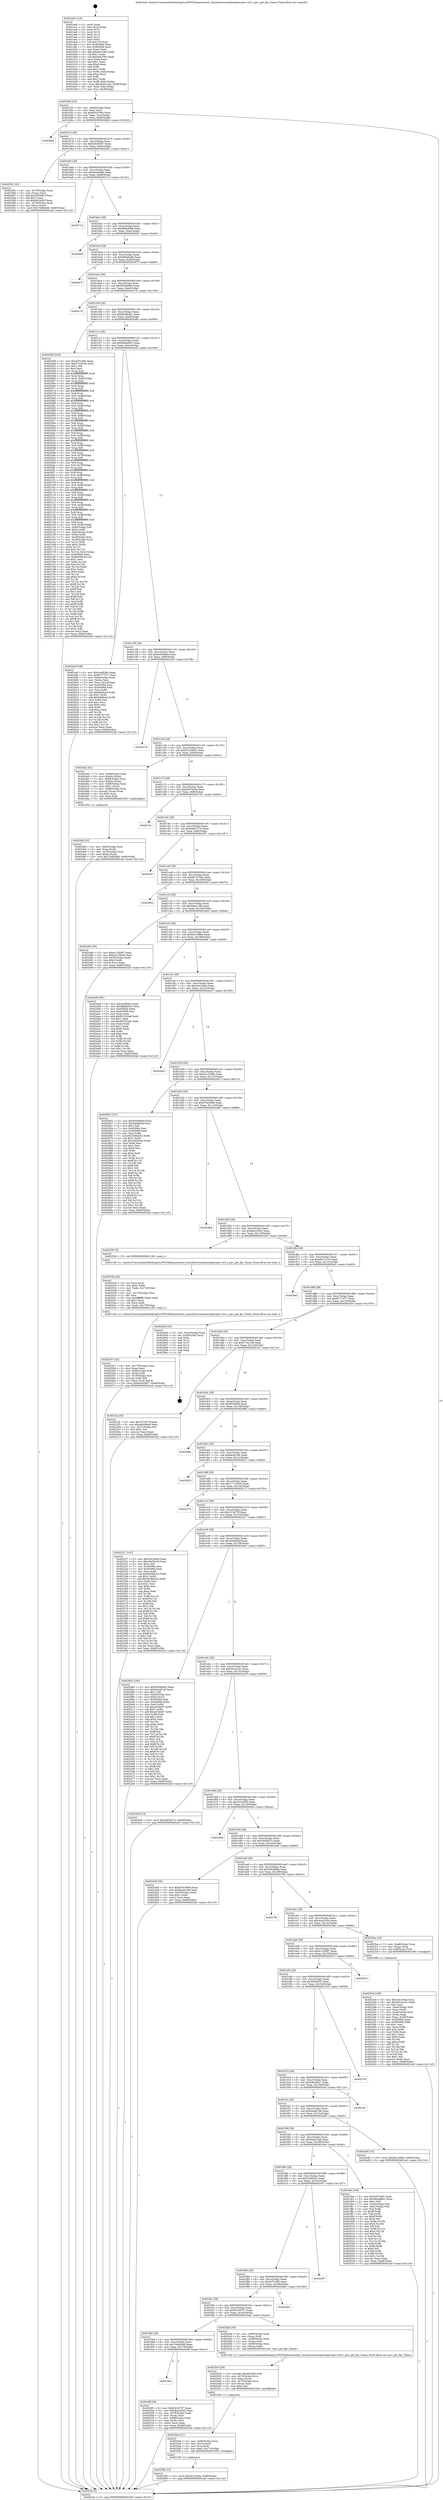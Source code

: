 digraph "0x401ae0" {
  label = "0x401ae0 (/mnt/c/Users/mathe/Desktop/tcc/POCII/binaries/extr_linuxdriversmediausbpwcpwc-ctrl.c_pwc_get_fps_Timon_Final-ollvm.out::main(0))"
  labelloc = "t"
  node[shape=record]

  Entry [label="",width=0.3,height=0.3,shape=circle,fillcolor=black,style=filled]
  "0x401b54" [label="{
     0x401b54 [32]\l
     | [instrs]\l
     &nbsp;&nbsp;0x401b54 \<+6\>: mov -0xb8(%rbp),%eax\l
     &nbsp;&nbsp;0x401b5a \<+2\>: mov %eax,%ecx\l
     &nbsp;&nbsp;0x401b5c \<+6\>: sub $0x8c92790c,%ecx\l
     &nbsp;&nbsp;0x401b62 \<+6\>: mov %eax,-0xcc(%rbp)\l
     &nbsp;&nbsp;0x401b68 \<+6\>: mov %ecx,-0xd0(%rbp)\l
     &nbsp;&nbsp;0x401b6e \<+6\>: je 0000000000402bb2 \<main+0x10d2\>\l
  }"]
  "0x402bb2" [label="{
     0x402bb2\l
  }", style=dashed]
  "0x401b74" [label="{
     0x401b74 [28]\l
     | [instrs]\l
     &nbsp;&nbsp;0x401b74 \<+5\>: jmp 0000000000401b79 \<main+0x99\>\l
     &nbsp;&nbsp;0x401b79 \<+6\>: mov -0xcc(%rbp),%eax\l
     &nbsp;&nbsp;0x401b7f \<+5\>: sub $0x8cb45b07,%eax\l
     &nbsp;&nbsp;0x401b84 \<+6\>: mov %eax,-0xd4(%rbp)\l
     &nbsp;&nbsp;0x401b8a \<+6\>: je 0000000000402581 \<main+0xaa1\>\l
  }"]
  Exit [label="",width=0.3,height=0.3,shape=circle,fillcolor=black,style=filled,peripheries=2]
  "0x402581" [label="{
     0x402581 [42]\l
     | [instrs]\l
     &nbsp;&nbsp;0x402581 \<+4\>: mov -0x78(%rbp),%rax\l
     &nbsp;&nbsp;0x402585 \<+2\>: mov (%rax),%ecx\l
     &nbsp;&nbsp;0x402587 \<+6\>: add $0x481bf01f,%ecx\l
     &nbsp;&nbsp;0x40258d \<+3\>: add $0x1,%ecx\l
     &nbsp;&nbsp;0x402590 \<+6\>: sub $0x481bf01f,%ecx\l
     &nbsp;&nbsp;0x402596 \<+4\>: mov -0x78(%rbp),%rax\l
     &nbsp;&nbsp;0x40259a \<+2\>: mov %ecx,(%rax)\l
     &nbsp;&nbsp;0x40259c \<+10\>: movl $0x70d8cbd8,-0xb8(%rbp)\l
     &nbsp;&nbsp;0x4025a6 \<+5\>: jmp 0000000000402caf \<main+0x11cf\>\l
  }"]
  "0x401b90" [label="{
     0x401b90 [28]\l
     | [instrs]\l
     &nbsp;&nbsp;0x401b90 \<+5\>: jmp 0000000000401b95 \<main+0xb5\>\l
     &nbsp;&nbsp;0x401b95 \<+6\>: mov -0xcc(%rbp),%eax\l
     &nbsp;&nbsp;0x401b9b \<+5\>: sub $0x8eebebdd,%eax\l
     &nbsp;&nbsp;0x401ba0 \<+6\>: mov %eax,-0xd8(%rbp)\l
     &nbsp;&nbsp;0x401ba6 \<+6\>: je 0000000000402712 \<main+0xc32\>\l
  }"]
  "0x4025fb" [label="{
     0x4025fb [15]\l
     | [instrs]\l
     &nbsp;&nbsp;0x4025fb \<+10\>: movl $0xc612346a,-0xb8(%rbp)\l
     &nbsp;&nbsp;0x402605 \<+5\>: jmp 0000000000402caf \<main+0x11cf\>\l
  }"]
  "0x402712" [label="{
     0x402712\l
  }", style=dashed]
  "0x401bac" [label="{
     0x401bac [28]\l
     | [instrs]\l
     &nbsp;&nbsp;0x401bac \<+5\>: jmp 0000000000401bb1 \<main+0xd1\>\l
     &nbsp;&nbsp;0x401bb1 \<+6\>: mov -0xcc(%rbp),%eax\l
     &nbsp;&nbsp;0x401bb7 \<+5\>: sub $0x8fbb498d,%eax\l
     &nbsp;&nbsp;0x401bbc \<+6\>: mov %eax,-0xdc(%rbp)\l
     &nbsp;&nbsp;0x401bc2 \<+6\>: je 0000000000402943 \<main+0xe63\>\l
  }"]
  "0x4025e6" [label="{
     0x4025e6 [21]\l
     | [instrs]\l
     &nbsp;&nbsp;0x4025e6 \<+4\>: mov -0x80(%rbp),%rcx\l
     &nbsp;&nbsp;0x4025ea \<+3\>: mov (%rcx),%rcx\l
     &nbsp;&nbsp;0x4025ed \<+3\>: mov %rcx,%rdi\l
     &nbsp;&nbsp;0x4025f0 \<+6\>: mov %eax,-0x17c(%rbp)\l
     &nbsp;&nbsp;0x4025f6 \<+5\>: call 0000000000401030 \<free@plt\>\l
     | [calls]\l
     &nbsp;&nbsp;0x401030 \{1\} (unknown)\l
  }"]
  "0x402943" [label="{
     0x402943\l
  }", style=dashed]
  "0x401bc8" [label="{
     0x401bc8 [28]\l
     | [instrs]\l
     &nbsp;&nbsp;0x401bc8 \<+5\>: jmp 0000000000401bcd \<main+0xed\>\l
     &nbsp;&nbsp;0x401bcd \<+6\>: mov -0xcc(%rbp),%eax\l
     &nbsp;&nbsp;0x401bd3 \<+5\>: sub $0x90beba66,%eax\l
     &nbsp;&nbsp;0x401bd8 \<+6\>: mov %eax,-0xe0(%rbp)\l
     &nbsp;&nbsp;0x401bde \<+6\>: je 000000000040267f \<main+0xb9f\>\l
  }"]
  "0x4025c9" [label="{
     0x4025c9 [29]\l
     | [instrs]\l
     &nbsp;&nbsp;0x4025c9 \<+10\>: movabs $0x4030d6,%rdi\l
     &nbsp;&nbsp;0x4025d3 \<+4\>: mov -0x70(%rbp),%rcx\l
     &nbsp;&nbsp;0x4025d7 \<+2\>: mov %eax,(%rcx)\l
     &nbsp;&nbsp;0x4025d9 \<+4\>: mov -0x70(%rbp),%rcx\l
     &nbsp;&nbsp;0x4025dd \<+2\>: mov (%rcx),%esi\l
     &nbsp;&nbsp;0x4025df \<+2\>: mov $0x0,%al\l
     &nbsp;&nbsp;0x4025e1 \<+5\>: call 0000000000401040 \<printf@plt\>\l
     | [calls]\l
     &nbsp;&nbsp;0x401040 \{1\} (unknown)\l
  }"]
  "0x40267f" [label="{
     0x40267f\l
  }", style=dashed]
  "0x401be4" [label="{
     0x401be4 [28]\l
     | [instrs]\l
     &nbsp;&nbsp;0x401be4 \<+5\>: jmp 0000000000401be9 \<main+0x109\>\l
     &nbsp;&nbsp;0x401be9 \<+6\>: mov -0xcc(%rbp),%eax\l
     &nbsp;&nbsp;0x401bef \<+5\>: sub $0x9559d694,%eax\l
     &nbsp;&nbsp;0x401bf4 \<+6\>: mov %eax,-0xe4(%rbp)\l
     &nbsp;&nbsp;0x401bfa \<+6\>: je 0000000000402c7b \<main+0x119b\>\l
  }"]
  "0x402557" [label="{
     0x402557 [42]\l
     | [instrs]\l
     &nbsp;&nbsp;0x402557 \<+6\>: mov -0x178(%rbp),%ecx\l
     &nbsp;&nbsp;0x40255d \<+3\>: imul %eax,%ecx\l
     &nbsp;&nbsp;0x402560 \<+4\>: mov -0x80(%rbp),%rdi\l
     &nbsp;&nbsp;0x402564 \<+3\>: mov (%rdi),%rdi\l
     &nbsp;&nbsp;0x402567 \<+4\>: mov -0x78(%rbp),%r8\l
     &nbsp;&nbsp;0x40256b \<+3\>: movslq (%r8),%r8\l
     &nbsp;&nbsp;0x40256e \<+4\>: mov %ecx,(%rdi,%r8,4)\l
     &nbsp;&nbsp;0x402572 \<+10\>: movl $0x8cb45b07,-0xb8(%rbp)\l
     &nbsp;&nbsp;0x40257c \<+5\>: jmp 0000000000402caf \<main+0x11cf\>\l
  }"]
  "0x402c7b" [label="{
     0x402c7b\l
  }", style=dashed]
  "0x401c00" [label="{
     0x401c00 [28]\l
     | [instrs]\l
     &nbsp;&nbsp;0x401c00 \<+5\>: jmp 0000000000401c05 \<main+0x125\>\l
     &nbsp;&nbsp;0x401c05 \<+6\>: mov -0xcc(%rbp),%eax\l
     &nbsp;&nbsp;0x401c0b \<+5\>: sub $0x96c68db1,%eax\l
     &nbsp;&nbsp;0x401c10 \<+6\>: mov %eax,-0xe8(%rbp)\l
     &nbsp;&nbsp;0x401c16 \<+6\>: je 0000000000402048 \<main+0x568\>\l
  }"]
  "0x40252b" [label="{
     0x40252b [44]\l
     | [instrs]\l
     &nbsp;&nbsp;0x40252b \<+2\>: xor %ecx,%ecx\l
     &nbsp;&nbsp;0x40252d \<+5\>: mov $0x2,%edx\l
     &nbsp;&nbsp;0x402532 \<+6\>: mov %edx,-0x174(%rbp)\l
     &nbsp;&nbsp;0x402538 \<+1\>: cltd\l
     &nbsp;&nbsp;0x402539 \<+6\>: mov -0x174(%rbp),%esi\l
     &nbsp;&nbsp;0x40253f \<+2\>: idiv %esi\l
     &nbsp;&nbsp;0x402541 \<+6\>: imul $0xfffffffe,%edx,%edx\l
     &nbsp;&nbsp;0x402547 \<+3\>: sub $0x1,%ecx\l
     &nbsp;&nbsp;0x40254a \<+2\>: sub %ecx,%edx\l
     &nbsp;&nbsp;0x40254c \<+6\>: mov %edx,-0x178(%rbp)\l
     &nbsp;&nbsp;0x402552 \<+5\>: call 0000000000401160 \<next_i\>\l
     | [calls]\l
     &nbsp;&nbsp;0x401160 \{1\} (/mnt/c/Users/mathe/Desktop/tcc/POCII/binaries/extr_linuxdriversmediausbpwcpwc-ctrl.c_pwc_get_fps_Timon_Final-ollvm.out::next_i)\l
  }"]
  "0x402048" [label="{
     0x402048 [434]\l
     | [instrs]\l
     &nbsp;&nbsp;0x402048 \<+5\>: mov $0x5cf7cd92,%eax\l
     &nbsp;&nbsp;0x40204d \<+5\>: mov $0xf716216a,%ecx\l
     &nbsp;&nbsp;0x402052 \<+2\>: mov $0x1,%dl\l
     &nbsp;&nbsp;0x402054 \<+2\>: xor %esi,%esi\l
     &nbsp;&nbsp;0x402056 \<+3\>: mov %rsp,%rdi\l
     &nbsp;&nbsp;0x402059 \<+4\>: add $0xfffffffffffffff0,%rdi\l
     &nbsp;&nbsp;0x40205d \<+3\>: mov %rdi,%rsp\l
     &nbsp;&nbsp;0x402060 \<+7\>: mov %rdi,-0xb0(%rbp)\l
     &nbsp;&nbsp;0x402067 \<+3\>: mov %rsp,%rdi\l
     &nbsp;&nbsp;0x40206a \<+4\>: add $0xfffffffffffffff0,%rdi\l
     &nbsp;&nbsp;0x40206e \<+3\>: mov %rdi,%rsp\l
     &nbsp;&nbsp;0x402071 \<+3\>: mov %rsp,%r8\l
     &nbsp;&nbsp;0x402074 \<+4\>: add $0xfffffffffffffff0,%r8\l
     &nbsp;&nbsp;0x402078 \<+3\>: mov %r8,%rsp\l
     &nbsp;&nbsp;0x40207b \<+7\>: mov %r8,-0xa8(%rbp)\l
     &nbsp;&nbsp;0x402082 \<+3\>: mov %rsp,%r8\l
     &nbsp;&nbsp;0x402085 \<+4\>: add $0xfffffffffffffff0,%r8\l
     &nbsp;&nbsp;0x402089 \<+3\>: mov %r8,%rsp\l
     &nbsp;&nbsp;0x40208c \<+7\>: mov %r8,-0xa0(%rbp)\l
     &nbsp;&nbsp;0x402093 \<+3\>: mov %rsp,%r8\l
     &nbsp;&nbsp;0x402096 \<+4\>: add $0xfffffffffffffff0,%r8\l
     &nbsp;&nbsp;0x40209a \<+3\>: mov %r8,%rsp\l
     &nbsp;&nbsp;0x40209d \<+7\>: mov %r8,-0x98(%rbp)\l
     &nbsp;&nbsp;0x4020a4 \<+3\>: mov %rsp,%r8\l
     &nbsp;&nbsp;0x4020a7 \<+4\>: add $0xfffffffffffffff0,%r8\l
     &nbsp;&nbsp;0x4020ab \<+3\>: mov %r8,%rsp\l
     &nbsp;&nbsp;0x4020ae \<+7\>: mov %r8,-0x90(%rbp)\l
     &nbsp;&nbsp;0x4020b5 \<+3\>: mov %rsp,%r8\l
     &nbsp;&nbsp;0x4020b8 \<+4\>: add $0xfffffffffffffff0,%r8\l
     &nbsp;&nbsp;0x4020bc \<+3\>: mov %r8,%rsp\l
     &nbsp;&nbsp;0x4020bf \<+7\>: mov %r8,-0x88(%rbp)\l
     &nbsp;&nbsp;0x4020c6 \<+3\>: mov %rsp,%r8\l
     &nbsp;&nbsp;0x4020c9 \<+4\>: add $0xfffffffffffffff0,%r8\l
     &nbsp;&nbsp;0x4020cd \<+3\>: mov %r8,%rsp\l
     &nbsp;&nbsp;0x4020d0 \<+4\>: mov %r8,-0x80(%rbp)\l
     &nbsp;&nbsp;0x4020d4 \<+3\>: mov %rsp,%r8\l
     &nbsp;&nbsp;0x4020d7 \<+4\>: add $0xfffffffffffffff0,%r8\l
     &nbsp;&nbsp;0x4020db \<+3\>: mov %r8,%rsp\l
     &nbsp;&nbsp;0x4020de \<+4\>: mov %r8,-0x78(%rbp)\l
     &nbsp;&nbsp;0x4020e2 \<+3\>: mov %rsp,%r8\l
     &nbsp;&nbsp;0x4020e5 \<+4\>: add $0xfffffffffffffff0,%r8\l
     &nbsp;&nbsp;0x4020e9 \<+3\>: mov %r8,%rsp\l
     &nbsp;&nbsp;0x4020ec \<+4\>: mov %r8,-0x70(%rbp)\l
     &nbsp;&nbsp;0x4020f0 \<+3\>: mov %rsp,%r8\l
     &nbsp;&nbsp;0x4020f3 \<+4\>: add $0xfffffffffffffff0,%r8\l
     &nbsp;&nbsp;0x4020f7 \<+3\>: mov %r8,%rsp\l
     &nbsp;&nbsp;0x4020fa \<+4\>: mov %r8,-0x68(%rbp)\l
     &nbsp;&nbsp;0x4020fe \<+3\>: mov %rsp,%r8\l
     &nbsp;&nbsp;0x402101 \<+4\>: add $0xfffffffffffffff0,%r8\l
     &nbsp;&nbsp;0x402105 \<+3\>: mov %r8,%rsp\l
     &nbsp;&nbsp;0x402108 \<+4\>: mov %r8,-0x60(%rbp)\l
     &nbsp;&nbsp;0x40210c \<+3\>: mov %rsp,%r8\l
     &nbsp;&nbsp;0x40210f \<+4\>: add $0xfffffffffffffff0,%r8\l
     &nbsp;&nbsp;0x402113 \<+3\>: mov %r8,%rsp\l
     &nbsp;&nbsp;0x402116 \<+4\>: mov %r8,-0x58(%rbp)\l
     &nbsp;&nbsp;0x40211a \<+3\>: mov %rsp,%r8\l
     &nbsp;&nbsp;0x40211d \<+4\>: add $0xfffffffffffffff0,%r8\l
     &nbsp;&nbsp;0x402121 \<+3\>: mov %r8,%rsp\l
     &nbsp;&nbsp;0x402124 \<+4\>: mov %r8,-0x50(%rbp)\l
     &nbsp;&nbsp;0x402128 \<+3\>: mov %rsp,%r8\l
     &nbsp;&nbsp;0x40212b \<+4\>: add $0xfffffffffffffff0,%r8\l
     &nbsp;&nbsp;0x40212f \<+3\>: mov %r8,%rsp\l
     &nbsp;&nbsp;0x402132 \<+4\>: mov %r8,-0x48(%rbp)\l
     &nbsp;&nbsp;0x402136 \<+3\>: mov %rsp,%r8\l
     &nbsp;&nbsp;0x402139 \<+4\>: add $0xfffffffffffffff0,%r8\l
     &nbsp;&nbsp;0x40213d \<+3\>: mov %r8,%rsp\l
     &nbsp;&nbsp;0x402140 \<+4\>: mov %r8,-0x40(%rbp)\l
     &nbsp;&nbsp;0x402144 \<+7\>: mov -0xb0(%rbp),%r8\l
     &nbsp;&nbsp;0x40214b \<+7\>: movl $0x0,(%r8)\l
     &nbsp;&nbsp;0x402152 \<+7\>: mov -0xbc(%rbp),%r9d\l
     &nbsp;&nbsp;0x402159 \<+3\>: mov %r9d,(%rdi)\l
     &nbsp;&nbsp;0x40215c \<+7\>: mov -0xa8(%rbp),%r8\l
     &nbsp;&nbsp;0x402163 \<+7\>: mov -0xc8(%rbp),%r10\l
     &nbsp;&nbsp;0x40216a \<+3\>: mov %r10,(%r8)\l
     &nbsp;&nbsp;0x40216d \<+3\>: cmpl $0x2,(%rdi)\l
     &nbsp;&nbsp;0x402170 \<+4\>: setne %r11b\l
     &nbsp;&nbsp;0x402174 \<+4\>: and $0x1,%r11b\l
     &nbsp;&nbsp;0x402178 \<+4\>: mov %r11b,-0x31(%rbp)\l
     &nbsp;&nbsp;0x40217c \<+7\>: mov 0x405064,%ebx\l
     &nbsp;&nbsp;0x402183 \<+8\>: mov 0x405068,%r14d\l
     &nbsp;&nbsp;0x40218b \<+3\>: sub $0x1,%esi\l
     &nbsp;&nbsp;0x40218e \<+3\>: mov %ebx,%r15d\l
     &nbsp;&nbsp;0x402191 \<+3\>: add %esi,%r15d\l
     &nbsp;&nbsp;0x402194 \<+4\>: imul %r15d,%ebx\l
     &nbsp;&nbsp;0x402198 \<+3\>: and $0x1,%ebx\l
     &nbsp;&nbsp;0x40219b \<+3\>: cmp $0x0,%ebx\l
     &nbsp;&nbsp;0x40219e \<+4\>: sete %r11b\l
     &nbsp;&nbsp;0x4021a2 \<+4\>: cmp $0xa,%r14d\l
     &nbsp;&nbsp;0x4021a6 \<+4\>: setl %r12b\l
     &nbsp;&nbsp;0x4021aa \<+3\>: mov %r11b,%r13b\l
     &nbsp;&nbsp;0x4021ad \<+4\>: xor $0xff,%r13b\l
     &nbsp;&nbsp;0x4021b1 \<+3\>: mov %r12b,%sil\l
     &nbsp;&nbsp;0x4021b4 \<+4\>: xor $0xff,%sil\l
     &nbsp;&nbsp;0x4021b8 \<+3\>: xor $0x1,%dl\l
     &nbsp;&nbsp;0x4021bb \<+3\>: mov %r13b,%dil\l
     &nbsp;&nbsp;0x4021be \<+4\>: and $0xff,%dil\l
     &nbsp;&nbsp;0x4021c2 \<+3\>: and %dl,%r11b\l
     &nbsp;&nbsp;0x4021c5 \<+3\>: mov %sil,%r8b\l
     &nbsp;&nbsp;0x4021c8 \<+4\>: and $0xff,%r8b\l
     &nbsp;&nbsp;0x4021cc \<+3\>: and %dl,%r12b\l
     &nbsp;&nbsp;0x4021cf \<+3\>: or %r11b,%dil\l
     &nbsp;&nbsp;0x4021d2 \<+3\>: or %r12b,%r8b\l
     &nbsp;&nbsp;0x4021d5 \<+3\>: xor %r8b,%dil\l
     &nbsp;&nbsp;0x4021d8 \<+3\>: or %sil,%r13b\l
     &nbsp;&nbsp;0x4021db \<+4\>: xor $0xff,%r13b\l
     &nbsp;&nbsp;0x4021df \<+3\>: or $0x1,%dl\l
     &nbsp;&nbsp;0x4021e2 \<+3\>: and %dl,%r13b\l
     &nbsp;&nbsp;0x4021e5 \<+3\>: or %r13b,%dil\l
     &nbsp;&nbsp;0x4021e8 \<+4\>: test $0x1,%dil\l
     &nbsp;&nbsp;0x4021ec \<+3\>: cmovne %ecx,%eax\l
     &nbsp;&nbsp;0x4021ef \<+6\>: mov %eax,-0xb8(%rbp)\l
     &nbsp;&nbsp;0x4021f5 \<+5\>: jmp 0000000000402caf \<main+0x11cf\>\l
  }"]
  "0x401c1c" [label="{
     0x401c1c [28]\l
     | [instrs]\l
     &nbsp;&nbsp;0x401c1c \<+5\>: jmp 0000000000401c21 \<main+0x141\>\l
     &nbsp;&nbsp;0x401c21 \<+6\>: mov -0xcc(%rbp),%eax\l
     &nbsp;&nbsp;0x401c27 \<+5\>: sub $0x9bbbd0c5,%eax\l
     &nbsp;&nbsp;0x401c2c \<+6\>: mov %eax,-0xec(%rbp)\l
     &nbsp;&nbsp;0x401c32 \<+6\>: je 0000000000402aef \<main+0x100f\>\l
  }"]
  "0x401fd4" [label="{
     0x401fd4\l
  }", style=dashed]
  "0x402aef" [label="{
     0x402aef [108]\l
     | [instrs]\l
     &nbsp;&nbsp;0x402aef \<+5\>: mov $0x5cef92bc,%eax\l
     &nbsp;&nbsp;0x402af4 \<+5\>: mov $0xf0777477,%ecx\l
     &nbsp;&nbsp;0x402af9 \<+7\>: mov -0xb0(%rbp),%rdx\l
     &nbsp;&nbsp;0x402b00 \<+2\>: mov (%rdx),%esi\l
     &nbsp;&nbsp;0x402b02 \<+3\>: mov %esi,-0x2c(%rbp)\l
     &nbsp;&nbsp;0x402b05 \<+7\>: mov 0x405064,%esi\l
     &nbsp;&nbsp;0x402b0c \<+7\>: mov 0x405068,%edi\l
     &nbsp;&nbsp;0x402b13 \<+3\>: mov %esi,%r8d\l
     &nbsp;&nbsp;0x402b16 \<+7\>: sub $0xb846ca3,%r8d\l
     &nbsp;&nbsp;0x402b1d \<+4\>: sub $0x1,%r8d\l
     &nbsp;&nbsp;0x402b21 \<+7\>: add $0xb846ca3,%r8d\l
     &nbsp;&nbsp;0x402b28 \<+4\>: imul %r8d,%esi\l
     &nbsp;&nbsp;0x402b2c \<+3\>: and $0x1,%esi\l
     &nbsp;&nbsp;0x402b2f \<+3\>: cmp $0x0,%esi\l
     &nbsp;&nbsp;0x402b32 \<+4\>: sete %r9b\l
     &nbsp;&nbsp;0x402b36 \<+3\>: cmp $0xa,%edi\l
     &nbsp;&nbsp;0x402b39 \<+4\>: setl %r10b\l
     &nbsp;&nbsp;0x402b3d \<+3\>: mov %r9b,%r11b\l
     &nbsp;&nbsp;0x402b40 \<+3\>: and %r10b,%r11b\l
     &nbsp;&nbsp;0x402b43 \<+3\>: xor %r10b,%r9b\l
     &nbsp;&nbsp;0x402b46 \<+3\>: or %r9b,%r11b\l
     &nbsp;&nbsp;0x402b49 \<+4\>: test $0x1,%r11b\l
     &nbsp;&nbsp;0x402b4d \<+3\>: cmovne %ecx,%eax\l
     &nbsp;&nbsp;0x402b50 \<+6\>: mov %eax,-0xb8(%rbp)\l
     &nbsp;&nbsp;0x402b56 \<+5\>: jmp 0000000000402caf \<main+0x11cf\>\l
  }"]
  "0x401c38" [label="{
     0x401c38 [28]\l
     | [instrs]\l
     &nbsp;&nbsp;0x401c38 \<+5\>: jmp 0000000000401c3d \<main+0x15d\>\l
     &nbsp;&nbsp;0x401c3d \<+6\>: mov -0xcc(%rbp),%eax\l
     &nbsp;&nbsp;0x401c43 \<+5\>: sub $0xae93a6ed,%eax\l
     &nbsp;&nbsp;0x401c48 \<+6\>: mov %eax,-0xf0(%rbp)\l
     &nbsp;&nbsp;0x401c4e \<+6\>: je 0000000000402218 \<main+0x738\>\l
  }"]
  "0x4024ff" [label="{
     0x4024ff [39]\l
     | [instrs]\l
     &nbsp;&nbsp;0x4024ff \<+5\>: mov $0x63c58707,%eax\l
     &nbsp;&nbsp;0x402504 \<+5\>: mov $0xdba1d3d2,%ecx\l
     &nbsp;&nbsp;0x402509 \<+4\>: mov -0x78(%rbp),%rdx\l
     &nbsp;&nbsp;0x40250d \<+2\>: mov (%rdx),%esi\l
     &nbsp;&nbsp;0x40250f \<+7\>: mov -0x88(%rbp),%rdx\l
     &nbsp;&nbsp;0x402516 \<+2\>: cmp (%rdx),%esi\l
     &nbsp;&nbsp;0x402518 \<+3\>: cmovl %ecx,%eax\l
     &nbsp;&nbsp;0x40251b \<+6\>: mov %eax,-0xb8(%rbp)\l
     &nbsp;&nbsp;0x402521 \<+5\>: jmp 0000000000402caf \<main+0x11cf\>\l
  }"]
  "0x402218" [label="{
     0x402218\l
  }", style=dashed]
  "0x401c54" [label="{
     0x401c54 [28]\l
     | [instrs]\l
     &nbsp;&nbsp;0x401c54 \<+5\>: jmp 0000000000401c59 \<main+0x179\>\l
     &nbsp;&nbsp;0x401c59 \<+6\>: mov -0xcc(%rbp),%eax\l
     &nbsp;&nbsp;0x401c5f \<+5\>: sub $0xb3120b05,%eax\l
     &nbsp;&nbsp;0x401c64 \<+6\>: mov %eax,-0xf4(%rbp)\l
     &nbsp;&nbsp;0x401c6a \<+6\>: je 00000000004024a2 \<main+0x9c2\>\l
  }"]
  "0x401fb8" [label="{
     0x401fb8 [28]\l
     | [instrs]\l
     &nbsp;&nbsp;0x401fb8 \<+5\>: jmp 0000000000401fbd \<main+0x4dd\>\l
     &nbsp;&nbsp;0x401fbd \<+6\>: mov -0xcc(%rbp),%eax\l
     &nbsp;&nbsp;0x401fc3 \<+5\>: sub $0x70d8cbd8,%eax\l
     &nbsp;&nbsp;0x401fc8 \<+6\>: mov %eax,-0x170(%rbp)\l
     &nbsp;&nbsp;0x401fce \<+6\>: je 00000000004024ff \<main+0xa1f\>\l
  }"]
  "0x4024a2" [label="{
     0x4024a2 [61]\l
     | [instrs]\l
     &nbsp;&nbsp;0x4024a2 \<+7\>: mov -0x98(%rbp),%rax\l
     &nbsp;&nbsp;0x4024a9 \<+6\>: movl $0x64,(%rax)\l
     &nbsp;&nbsp;0x4024af \<+7\>: mov -0x90(%rbp),%rax\l
     &nbsp;&nbsp;0x4024b6 \<+6\>: movl $0x64,(%rax)\l
     &nbsp;&nbsp;0x4024bc \<+7\>: mov -0x88(%rbp),%rax\l
     &nbsp;&nbsp;0x4024c3 \<+6\>: movl $0x1,(%rax)\l
     &nbsp;&nbsp;0x4024c9 \<+7\>: mov -0x88(%rbp),%rax\l
     &nbsp;&nbsp;0x4024d0 \<+3\>: movslq (%rax),%rax\l
     &nbsp;&nbsp;0x4024d3 \<+4\>: shl $0x2,%rax\l
     &nbsp;&nbsp;0x4024d7 \<+3\>: mov %rax,%rdi\l
     &nbsp;&nbsp;0x4024da \<+5\>: call 0000000000401050 \<malloc@plt\>\l
     | [calls]\l
     &nbsp;&nbsp;0x401050 \{1\} (unknown)\l
  }"]
  "0x401c70" [label="{
     0x401c70 [28]\l
     | [instrs]\l
     &nbsp;&nbsp;0x401c70 \<+5\>: jmp 0000000000401c75 \<main+0x195\>\l
     &nbsp;&nbsp;0x401c75 \<+6\>: mov -0xcc(%rbp),%eax\l
     &nbsp;&nbsp;0x401c7b \<+5\>: sub $0xb387ee3a,%eax\l
     &nbsp;&nbsp;0x401c80 \<+6\>: mov %eax,-0xf8(%rbp)\l
     &nbsp;&nbsp;0x401c86 \<+6\>: je 00000000004027ec \<main+0xd0c\>\l
  }"]
  "0x4025ab" [label="{
     0x4025ab [30]\l
     | [instrs]\l
     &nbsp;&nbsp;0x4025ab \<+4\>: mov -0x80(%rbp),%rax\l
     &nbsp;&nbsp;0x4025af \<+3\>: mov (%rax),%rdi\l
     &nbsp;&nbsp;0x4025b2 \<+7\>: mov -0x98(%rbp),%rax\l
     &nbsp;&nbsp;0x4025b9 \<+2\>: mov (%rax),%esi\l
     &nbsp;&nbsp;0x4025bb \<+7\>: mov -0x90(%rbp),%rax\l
     &nbsp;&nbsp;0x4025c2 \<+2\>: mov (%rax),%edx\l
     &nbsp;&nbsp;0x4025c4 \<+5\>: call 0000000000401240 \<pwc_get_fps_Timon\>\l
     | [calls]\l
     &nbsp;&nbsp;0x401240 \{1\} (/mnt/c/Users/mathe/Desktop/tcc/POCII/binaries/extr_linuxdriversmediausbpwcpwc-ctrl.c_pwc_get_fps_Timon_Final-ollvm.out::pwc_get_fps_Timon)\l
  }"]
  "0x4027ec" [label="{
     0x4027ec\l
  }", style=dashed]
  "0x401c8c" [label="{
     0x401c8c [28]\l
     | [instrs]\l
     &nbsp;&nbsp;0x401c8c \<+5\>: jmp 0000000000401c91 \<main+0x1b1\>\l
     &nbsp;&nbsp;0x401c91 \<+6\>: mov -0xcc(%rbp),%eax\l
     &nbsp;&nbsp;0x401c97 \<+5\>: sub $0xbaba727d,%eax\l
     &nbsp;&nbsp;0x401c9c \<+6\>: mov %eax,-0xfc(%rbp)\l
     &nbsp;&nbsp;0x401ca2 \<+6\>: je 0000000000402c67 \<main+0x1187\>\l
  }"]
  "0x401f9c" [label="{
     0x401f9c [28]\l
     | [instrs]\l
     &nbsp;&nbsp;0x401f9c \<+5\>: jmp 0000000000401fa1 \<main+0x4c1\>\l
     &nbsp;&nbsp;0x401fa1 \<+6\>: mov -0xcc(%rbp),%eax\l
     &nbsp;&nbsp;0x401fa7 \<+5\>: sub $0x63c58707,%eax\l
     &nbsp;&nbsp;0x401fac \<+6\>: mov %eax,-0x16c(%rbp)\l
     &nbsp;&nbsp;0x401fb2 \<+6\>: je 00000000004025ab \<main+0xacb\>\l
  }"]
  "0x402c67" [label="{
     0x402c67\l
  }", style=dashed]
  "0x401ca8" [label="{
     0x401ca8 [28]\l
     | [instrs]\l
     &nbsp;&nbsp;0x401ca8 \<+5\>: jmp 0000000000401cad \<main+0x1cd\>\l
     &nbsp;&nbsp;0x401cad \<+6\>: mov -0xcc(%rbp),%eax\l
     &nbsp;&nbsp;0x401cb3 \<+5\>: sub $0xbb7375d4,%eax\l
     &nbsp;&nbsp;0x401cb8 \<+6\>: mov %eax,-0x100(%rbp)\l
     &nbsp;&nbsp;0x401cbe \<+6\>: je 000000000040265b \<main+0xb7b\>\l
  }"]
  "0x402b6d" [label="{
     0x402b6d\l
  }", style=dashed]
  "0x40265b" [label="{
     0x40265b\l
  }", style=dashed]
  "0x401cc4" [label="{
     0x401cc4 [28]\l
     | [instrs]\l
     &nbsp;&nbsp;0x401cc4 \<+5\>: jmp 0000000000401cc9 \<main+0x1e9\>\l
     &nbsp;&nbsp;0x401cc9 \<+6\>: mov -0xcc(%rbp),%eax\l
     &nbsp;&nbsp;0x401ccf \<+5\>: sub $0xbbaec186,%eax\l
     &nbsp;&nbsp;0x401cd4 \<+6\>: mov %eax,-0x104(%rbp)\l
     &nbsp;&nbsp;0x401cda \<+6\>: je 0000000000402484 \<main+0x9a4\>\l
  }"]
  "0x401f80" [label="{
     0x401f80 [28]\l
     | [instrs]\l
     &nbsp;&nbsp;0x401f80 \<+5\>: jmp 0000000000401f85 \<main+0x4a5\>\l
     &nbsp;&nbsp;0x401f85 \<+6\>: mov -0xcc(%rbp),%eax\l
     &nbsp;&nbsp;0x401f8b \<+5\>: sub $0x5cf7cd92,%eax\l
     &nbsp;&nbsp;0x401f90 \<+6\>: mov %eax,-0x168(%rbp)\l
     &nbsp;&nbsp;0x401f96 \<+6\>: je 0000000000402b6d \<main+0x108d\>\l
  }"]
  "0x402484" [label="{
     0x402484 [30]\l
     | [instrs]\l
     &nbsp;&nbsp;0x402484 \<+5\>: mov $0x411859f7,%eax\l
     &nbsp;&nbsp;0x402489 \<+5\>: mov $0xb3120b05,%ecx\l
     &nbsp;&nbsp;0x40248e \<+3\>: mov -0x30(%rbp),%edx\l
     &nbsp;&nbsp;0x402491 \<+3\>: cmp $0x0,%edx\l
     &nbsp;&nbsp;0x402494 \<+3\>: cmove %ecx,%eax\l
     &nbsp;&nbsp;0x402497 \<+6\>: mov %eax,-0xb8(%rbp)\l
     &nbsp;&nbsp;0x40249d \<+5\>: jmp 0000000000402caf \<main+0x11cf\>\l
  }"]
  "0x401ce0" [label="{
     0x401ce0 [28]\l
     | [instrs]\l
     &nbsp;&nbsp;0x401ce0 \<+5\>: jmp 0000000000401ce5 \<main+0x205\>\l
     &nbsp;&nbsp;0x401ce5 \<+6\>: mov -0xcc(%rbp),%eax\l
     &nbsp;&nbsp;0x401ceb \<+5\>: sub $0xbdc16864,%eax\l
     &nbsp;&nbsp;0x401cf0 \<+6\>: mov %eax,-0x108(%rbp)\l
     &nbsp;&nbsp;0x401cf6 \<+6\>: je 0000000000402a94 \<main+0xfb4\>\l
  }"]
  "0x402c97" [label="{
     0x402c97\l
  }", style=dashed]
  "0x402a94" [label="{
     0x402a94 [91]\l
     | [instrs]\l
     &nbsp;&nbsp;0x402a94 \<+5\>: mov $0x5cef92bc,%eax\l
     &nbsp;&nbsp;0x402a99 \<+5\>: mov $0x9bbbd0c5,%ecx\l
     &nbsp;&nbsp;0x402a9e \<+7\>: mov 0x405064,%edx\l
     &nbsp;&nbsp;0x402aa5 \<+7\>: mov 0x405068,%esi\l
     &nbsp;&nbsp;0x402aac \<+2\>: mov %edx,%edi\l
     &nbsp;&nbsp;0x402aae \<+6\>: add $0x901624a6,%edi\l
     &nbsp;&nbsp;0x402ab4 \<+3\>: sub $0x1,%edi\l
     &nbsp;&nbsp;0x402ab7 \<+6\>: sub $0x901624a6,%edi\l
     &nbsp;&nbsp;0x402abd \<+3\>: imul %edi,%edx\l
     &nbsp;&nbsp;0x402ac0 \<+3\>: and $0x1,%edx\l
     &nbsp;&nbsp;0x402ac3 \<+3\>: cmp $0x0,%edx\l
     &nbsp;&nbsp;0x402ac6 \<+4\>: sete %r8b\l
     &nbsp;&nbsp;0x402aca \<+3\>: cmp $0xa,%esi\l
     &nbsp;&nbsp;0x402acd \<+4\>: setl %r9b\l
     &nbsp;&nbsp;0x402ad1 \<+3\>: mov %r8b,%r10b\l
     &nbsp;&nbsp;0x402ad4 \<+3\>: and %r9b,%r10b\l
     &nbsp;&nbsp;0x402ad7 \<+3\>: xor %r9b,%r8b\l
     &nbsp;&nbsp;0x402ada \<+3\>: or %r8b,%r10b\l
     &nbsp;&nbsp;0x402add \<+4\>: test $0x1,%r10b\l
     &nbsp;&nbsp;0x402ae1 \<+3\>: cmovne %ecx,%eax\l
     &nbsp;&nbsp;0x402ae4 \<+6\>: mov %eax,-0xb8(%rbp)\l
     &nbsp;&nbsp;0x402aea \<+5\>: jmp 0000000000402caf \<main+0x11cf\>\l
  }"]
  "0x401cfc" [label="{
     0x401cfc [28]\l
     | [instrs]\l
     &nbsp;&nbsp;0x401cfc \<+5\>: jmp 0000000000401d01 \<main+0x221\>\l
     &nbsp;&nbsp;0x401d01 \<+6\>: mov -0xcc(%rbp),%eax\l
     &nbsp;&nbsp;0x401d07 \<+5\>: sub $0xc5e140ad,%eax\l
     &nbsp;&nbsp;0x401d0c \<+6\>: mov %eax,-0x10c(%rbp)\l
     &nbsp;&nbsp;0x401d12 \<+6\>: je 0000000000402bd3 \<main+0x10f3\>\l
  }"]
  "0x4024df" [label="{
     0x4024df [32]\l
     | [instrs]\l
     &nbsp;&nbsp;0x4024df \<+4\>: mov -0x80(%rbp),%rdi\l
     &nbsp;&nbsp;0x4024e3 \<+3\>: mov %rax,(%rdi)\l
     &nbsp;&nbsp;0x4024e6 \<+4\>: mov -0x78(%rbp),%rax\l
     &nbsp;&nbsp;0x4024ea \<+6\>: movl $0x0,(%rax)\l
     &nbsp;&nbsp;0x4024f0 \<+10\>: movl $0x70d8cbd8,-0xb8(%rbp)\l
     &nbsp;&nbsp;0x4024fa \<+5\>: jmp 0000000000402caf \<main+0x11cf\>\l
  }"]
  "0x402bd3" [label="{
     0x402bd3\l
  }", style=dashed]
  "0x401d18" [label="{
     0x401d18 [28]\l
     | [instrs]\l
     &nbsp;&nbsp;0x401d18 \<+5\>: jmp 0000000000401d1d \<main+0x23d\>\l
     &nbsp;&nbsp;0x401d1d \<+6\>: mov -0xcc(%rbp),%eax\l
     &nbsp;&nbsp;0x401d23 \<+5\>: sub $0xc612346a,%eax\l
     &nbsp;&nbsp;0x401d28 \<+6\>: mov %eax,-0x110(%rbp)\l
     &nbsp;&nbsp;0x401d2e \<+6\>: je 0000000000402952 \<main+0xe72\>\l
  }"]
  "0x4023cd" [label="{
     0x4023cd [108]\l
     | [instrs]\l
     &nbsp;&nbsp;0x4023cd \<+5\>: mov $0xc5e140ad,%ecx\l
     &nbsp;&nbsp;0x4023d2 \<+5\>: mov $0x301ac24c,%edx\l
     &nbsp;&nbsp;0x4023d7 \<+2\>: xor %esi,%esi\l
     &nbsp;&nbsp;0x4023d9 \<+7\>: mov -0xa0(%rbp),%rdi\l
     &nbsp;&nbsp;0x4023e0 \<+2\>: mov %eax,(%rdi)\l
     &nbsp;&nbsp;0x4023e2 \<+7\>: mov -0xa0(%rbp),%rdi\l
     &nbsp;&nbsp;0x4023e9 \<+2\>: mov (%rdi),%eax\l
     &nbsp;&nbsp;0x4023eb \<+3\>: mov %eax,-0x30(%rbp)\l
     &nbsp;&nbsp;0x4023ee \<+7\>: mov 0x405064,%eax\l
     &nbsp;&nbsp;0x4023f5 \<+8\>: mov 0x405068,%r8d\l
     &nbsp;&nbsp;0x4023fd \<+3\>: sub $0x1,%esi\l
     &nbsp;&nbsp;0x402400 \<+3\>: mov %eax,%r9d\l
     &nbsp;&nbsp;0x402403 \<+3\>: add %esi,%r9d\l
     &nbsp;&nbsp;0x402406 \<+4\>: imul %r9d,%eax\l
     &nbsp;&nbsp;0x40240a \<+3\>: and $0x1,%eax\l
     &nbsp;&nbsp;0x40240d \<+3\>: cmp $0x0,%eax\l
     &nbsp;&nbsp;0x402410 \<+4\>: sete %r10b\l
     &nbsp;&nbsp;0x402414 \<+4\>: cmp $0xa,%r8d\l
     &nbsp;&nbsp;0x402418 \<+4\>: setl %r11b\l
     &nbsp;&nbsp;0x40241c \<+3\>: mov %r10b,%bl\l
     &nbsp;&nbsp;0x40241f \<+3\>: and %r11b,%bl\l
     &nbsp;&nbsp;0x402422 \<+3\>: xor %r11b,%r10b\l
     &nbsp;&nbsp;0x402425 \<+3\>: or %r10b,%bl\l
     &nbsp;&nbsp;0x402428 \<+3\>: test $0x1,%bl\l
     &nbsp;&nbsp;0x40242b \<+3\>: cmovne %edx,%ecx\l
     &nbsp;&nbsp;0x40242e \<+6\>: mov %ecx,-0xb8(%rbp)\l
     &nbsp;&nbsp;0x402434 \<+5\>: jmp 0000000000402caf \<main+0x11cf\>\l
  }"]
  "0x402952" [label="{
     0x402952 [147]\l
     | [instrs]\l
     &nbsp;&nbsp;0x402952 \<+5\>: mov $0x9559d694,%eax\l
     &nbsp;&nbsp;0x402957 \<+5\>: mov $0x2b0db6ef,%ecx\l
     &nbsp;&nbsp;0x40295c \<+2\>: mov $0x1,%dl\l
     &nbsp;&nbsp;0x40295e \<+7\>: mov 0x405064,%esi\l
     &nbsp;&nbsp;0x402965 \<+7\>: mov 0x405068,%edi\l
     &nbsp;&nbsp;0x40296c \<+3\>: mov %esi,%r8d\l
     &nbsp;&nbsp;0x40296f \<+7\>: sub $0x1fd0d262,%r8d\l
     &nbsp;&nbsp;0x402976 \<+4\>: sub $0x1,%r8d\l
     &nbsp;&nbsp;0x40297a \<+7\>: add $0x1fd0d262,%r8d\l
     &nbsp;&nbsp;0x402981 \<+4\>: imul %r8d,%esi\l
     &nbsp;&nbsp;0x402985 \<+3\>: and $0x1,%esi\l
     &nbsp;&nbsp;0x402988 \<+3\>: cmp $0x0,%esi\l
     &nbsp;&nbsp;0x40298b \<+4\>: sete %r9b\l
     &nbsp;&nbsp;0x40298f \<+3\>: cmp $0xa,%edi\l
     &nbsp;&nbsp;0x402992 \<+4\>: setl %r10b\l
     &nbsp;&nbsp;0x402996 \<+3\>: mov %r9b,%r11b\l
     &nbsp;&nbsp;0x402999 \<+4\>: xor $0xff,%r11b\l
     &nbsp;&nbsp;0x40299d \<+3\>: mov %r10b,%bl\l
     &nbsp;&nbsp;0x4029a0 \<+3\>: xor $0xff,%bl\l
     &nbsp;&nbsp;0x4029a3 \<+3\>: xor $0x1,%dl\l
     &nbsp;&nbsp;0x4029a6 \<+3\>: mov %r11b,%r14b\l
     &nbsp;&nbsp;0x4029a9 \<+4\>: and $0xff,%r14b\l
     &nbsp;&nbsp;0x4029ad \<+3\>: and %dl,%r9b\l
     &nbsp;&nbsp;0x4029b0 \<+3\>: mov %bl,%r15b\l
     &nbsp;&nbsp;0x4029b3 \<+4\>: and $0xff,%r15b\l
     &nbsp;&nbsp;0x4029b7 \<+3\>: and %dl,%r10b\l
     &nbsp;&nbsp;0x4029ba \<+3\>: or %r9b,%r14b\l
     &nbsp;&nbsp;0x4029bd \<+3\>: or %r10b,%r15b\l
     &nbsp;&nbsp;0x4029c0 \<+3\>: xor %r15b,%r14b\l
     &nbsp;&nbsp;0x4029c3 \<+3\>: or %bl,%r11b\l
     &nbsp;&nbsp;0x4029c6 \<+4\>: xor $0xff,%r11b\l
     &nbsp;&nbsp;0x4029ca \<+3\>: or $0x1,%dl\l
     &nbsp;&nbsp;0x4029cd \<+3\>: and %dl,%r11b\l
     &nbsp;&nbsp;0x4029d0 \<+3\>: or %r11b,%r14b\l
     &nbsp;&nbsp;0x4029d3 \<+4\>: test $0x1,%r14b\l
     &nbsp;&nbsp;0x4029d7 \<+3\>: cmovne %ecx,%eax\l
     &nbsp;&nbsp;0x4029da \<+6\>: mov %eax,-0xb8(%rbp)\l
     &nbsp;&nbsp;0x4029e0 \<+5\>: jmp 0000000000402caf \<main+0x11cf\>\l
  }"]
  "0x401d34" [label="{
     0x401d34 [28]\l
     | [instrs]\l
     &nbsp;&nbsp;0x401d34 \<+5\>: jmp 0000000000401d39 \<main+0x259\>\l
     &nbsp;&nbsp;0x401d39 \<+6\>: mov -0xcc(%rbp),%eax\l
     &nbsp;&nbsp;0x401d3f \<+5\>: sub $0xd76e3699,%eax\l
     &nbsp;&nbsp;0x401d44 \<+6\>: mov %eax,-0x114(%rbp)\l
     &nbsp;&nbsp;0x401d4a \<+6\>: je 0000000000402466 \<main+0x986\>\l
  }"]
  "0x401ae0" [label="{
     0x401ae0 [116]\l
     | [instrs]\l
     &nbsp;&nbsp;0x401ae0 \<+1\>: push %rbp\l
     &nbsp;&nbsp;0x401ae1 \<+3\>: mov %rsp,%rbp\l
     &nbsp;&nbsp;0x401ae4 \<+2\>: push %r15\l
     &nbsp;&nbsp;0x401ae6 \<+2\>: push %r14\l
     &nbsp;&nbsp;0x401ae8 \<+2\>: push %r13\l
     &nbsp;&nbsp;0x401aea \<+2\>: push %r12\l
     &nbsp;&nbsp;0x401aec \<+1\>: push %rbx\l
     &nbsp;&nbsp;0x401aed \<+7\>: sub $0x178,%rsp\l
     &nbsp;&nbsp;0x401af4 \<+7\>: mov 0x405064,%eax\l
     &nbsp;&nbsp;0x401afb \<+7\>: mov 0x405068,%ecx\l
     &nbsp;&nbsp;0x401b02 \<+2\>: mov %eax,%edx\l
     &nbsp;&nbsp;0x401b04 \<+6\>: add $0xbd410b5,%edx\l
     &nbsp;&nbsp;0x401b0a \<+3\>: sub $0x1,%edx\l
     &nbsp;&nbsp;0x401b0d \<+6\>: sub $0xbd410b5,%edx\l
     &nbsp;&nbsp;0x401b13 \<+3\>: imul %edx,%eax\l
     &nbsp;&nbsp;0x401b16 \<+3\>: and $0x1,%eax\l
     &nbsp;&nbsp;0x401b19 \<+3\>: cmp $0x0,%eax\l
     &nbsp;&nbsp;0x401b1c \<+4\>: sete %r8b\l
     &nbsp;&nbsp;0x401b20 \<+4\>: and $0x1,%r8b\l
     &nbsp;&nbsp;0x401b24 \<+7\>: mov %r8b,-0xb2(%rbp)\l
     &nbsp;&nbsp;0x401b2b \<+3\>: cmp $0xa,%ecx\l
     &nbsp;&nbsp;0x401b2e \<+4\>: setl %r8b\l
     &nbsp;&nbsp;0x401b32 \<+4\>: and $0x1,%r8b\l
     &nbsp;&nbsp;0x401b36 \<+7\>: mov %r8b,-0xb1(%rbp)\l
     &nbsp;&nbsp;0x401b3d \<+10\>: movl $0x5beb13ab,-0xb8(%rbp)\l
     &nbsp;&nbsp;0x401b47 \<+6\>: mov %edi,-0xbc(%rbp)\l
     &nbsp;&nbsp;0x401b4d \<+7\>: mov %rsi,-0xc8(%rbp)\l
  }"]
  "0x402466" [label="{
     0x402466\l
  }", style=dashed]
  "0x401d50" [label="{
     0x401d50 [28]\l
     | [instrs]\l
     &nbsp;&nbsp;0x401d50 \<+5\>: jmp 0000000000401d55 \<main+0x275\>\l
     &nbsp;&nbsp;0x401d55 \<+6\>: mov -0xcc(%rbp),%eax\l
     &nbsp;&nbsp;0x401d5b \<+5\>: sub $0xdba1d3d2,%eax\l
     &nbsp;&nbsp;0x401d60 \<+6\>: mov %eax,-0x118(%rbp)\l
     &nbsp;&nbsp;0x401d66 \<+6\>: je 0000000000402526 \<main+0xa46\>\l
  }"]
  "0x402caf" [label="{
     0x402caf [5]\l
     | [instrs]\l
     &nbsp;&nbsp;0x402caf \<+5\>: jmp 0000000000401b54 \<main+0x74\>\l
  }"]
  "0x402526" [label="{
     0x402526 [5]\l
     | [instrs]\l
     &nbsp;&nbsp;0x402526 \<+5\>: call 0000000000401160 \<next_i\>\l
     | [calls]\l
     &nbsp;&nbsp;0x401160 \{1\} (/mnt/c/Users/mathe/Desktop/tcc/POCII/binaries/extr_linuxdriversmediausbpwcpwc-ctrl.c_pwc_get_fps_Timon_Final-ollvm.out::next_i)\l
  }"]
  "0x401d6c" [label="{
     0x401d6c [28]\l
     | [instrs]\l
     &nbsp;&nbsp;0x401d6c \<+5\>: jmp 0000000000401d71 \<main+0x291\>\l
     &nbsp;&nbsp;0x401d71 \<+6\>: mov -0xcc(%rbp),%eax\l
     &nbsp;&nbsp;0x401d77 \<+5\>: sub $0xe82131a2,%eax\l
     &nbsp;&nbsp;0x401d7c \<+6\>: mov %eax,-0x11c(%rbp)\l
     &nbsp;&nbsp;0x401d82 \<+6\>: je 00000000004028e3 \<main+0xe03\>\l
  }"]
  "0x401f64" [label="{
     0x401f64 [28]\l
     | [instrs]\l
     &nbsp;&nbsp;0x401f64 \<+5\>: jmp 0000000000401f69 \<main+0x489\>\l
     &nbsp;&nbsp;0x401f69 \<+6\>: mov -0xcc(%rbp),%eax\l
     &nbsp;&nbsp;0x401f6f \<+5\>: sub $0x5cef92bc,%eax\l
     &nbsp;&nbsp;0x401f74 \<+6\>: mov %eax,-0x164(%rbp)\l
     &nbsp;&nbsp;0x401f7a \<+6\>: je 0000000000402c97 \<main+0x11b7\>\l
  }"]
  "0x4028e3" [label="{
     0x4028e3\l
  }", style=dashed]
  "0x401d88" [label="{
     0x401d88 [28]\l
     | [instrs]\l
     &nbsp;&nbsp;0x401d88 \<+5\>: jmp 0000000000401d8d \<main+0x2ad\>\l
     &nbsp;&nbsp;0x401d8d \<+6\>: mov -0xcc(%rbp),%eax\l
     &nbsp;&nbsp;0x401d93 \<+5\>: sub $0xf0777477,%eax\l
     &nbsp;&nbsp;0x401d98 \<+6\>: mov %eax,-0x120(%rbp)\l
     &nbsp;&nbsp;0x401d9e \<+6\>: je 0000000000402b5b \<main+0x107b\>\l
  }"]
  "0x401fde" [label="{
     0x401fde [106]\l
     | [instrs]\l
     &nbsp;&nbsp;0x401fde \<+5\>: mov $0x5cf7cd92,%eax\l
     &nbsp;&nbsp;0x401fe3 \<+5\>: mov $0x96c68db1,%ecx\l
     &nbsp;&nbsp;0x401fe8 \<+2\>: mov $0x1,%dl\l
     &nbsp;&nbsp;0x401fea \<+7\>: mov -0xb2(%rbp),%sil\l
     &nbsp;&nbsp;0x401ff1 \<+7\>: mov -0xb1(%rbp),%dil\l
     &nbsp;&nbsp;0x401ff8 \<+3\>: mov %sil,%r8b\l
     &nbsp;&nbsp;0x401ffb \<+4\>: xor $0xff,%r8b\l
     &nbsp;&nbsp;0x401fff \<+3\>: mov %dil,%r9b\l
     &nbsp;&nbsp;0x402002 \<+4\>: xor $0xff,%r9b\l
     &nbsp;&nbsp;0x402006 \<+3\>: xor $0x0,%dl\l
     &nbsp;&nbsp;0x402009 \<+3\>: mov %r8b,%r10b\l
     &nbsp;&nbsp;0x40200c \<+4\>: and $0x0,%r10b\l
     &nbsp;&nbsp;0x402010 \<+3\>: and %dl,%sil\l
     &nbsp;&nbsp;0x402013 \<+3\>: mov %r9b,%r11b\l
     &nbsp;&nbsp;0x402016 \<+4\>: and $0x0,%r11b\l
     &nbsp;&nbsp;0x40201a \<+3\>: and %dl,%dil\l
     &nbsp;&nbsp;0x40201d \<+3\>: or %sil,%r10b\l
     &nbsp;&nbsp;0x402020 \<+3\>: or %dil,%r11b\l
     &nbsp;&nbsp;0x402023 \<+3\>: xor %r11b,%r10b\l
     &nbsp;&nbsp;0x402026 \<+3\>: or %r9b,%r8b\l
     &nbsp;&nbsp;0x402029 \<+4\>: xor $0xff,%r8b\l
     &nbsp;&nbsp;0x40202d \<+3\>: or $0x0,%dl\l
     &nbsp;&nbsp;0x402030 \<+3\>: and %dl,%r8b\l
     &nbsp;&nbsp;0x402033 \<+3\>: or %r8b,%r10b\l
     &nbsp;&nbsp;0x402036 \<+4\>: test $0x1,%r10b\l
     &nbsp;&nbsp;0x40203a \<+3\>: cmovne %ecx,%eax\l
     &nbsp;&nbsp;0x40203d \<+6\>: mov %eax,-0xb8(%rbp)\l
     &nbsp;&nbsp;0x402043 \<+5\>: jmp 0000000000402caf \<main+0x11cf\>\l
  }"]
  "0x402b5b" [label="{
     0x402b5b [18]\l
     | [instrs]\l
     &nbsp;&nbsp;0x402b5b \<+3\>: mov -0x2c(%rbp),%eax\l
     &nbsp;&nbsp;0x402b5e \<+4\>: lea -0x28(%rbp),%rsp\l
     &nbsp;&nbsp;0x402b62 \<+1\>: pop %rbx\l
     &nbsp;&nbsp;0x402b63 \<+2\>: pop %r12\l
     &nbsp;&nbsp;0x402b65 \<+2\>: pop %r13\l
     &nbsp;&nbsp;0x402b67 \<+2\>: pop %r14\l
     &nbsp;&nbsp;0x402b69 \<+2\>: pop %r15\l
     &nbsp;&nbsp;0x402b6b \<+1\>: pop %rbp\l
     &nbsp;&nbsp;0x402b6c \<+1\>: ret\l
  }"]
  "0x401da4" [label="{
     0x401da4 [28]\l
     | [instrs]\l
     &nbsp;&nbsp;0x401da4 \<+5\>: jmp 0000000000401da9 \<main+0x2c9\>\l
     &nbsp;&nbsp;0x401da9 \<+6\>: mov -0xcc(%rbp),%eax\l
     &nbsp;&nbsp;0x401daf \<+5\>: sub $0xf716216a,%eax\l
     &nbsp;&nbsp;0x401db4 \<+6\>: mov %eax,-0x124(%rbp)\l
     &nbsp;&nbsp;0x401dba \<+6\>: je 00000000004021fa \<main+0x71a\>\l
  }"]
  "0x401f48" [label="{
     0x401f48 [28]\l
     | [instrs]\l
     &nbsp;&nbsp;0x401f48 \<+5\>: jmp 0000000000401f4d \<main+0x46d\>\l
     &nbsp;&nbsp;0x401f4d \<+6\>: mov -0xcc(%rbp),%eax\l
     &nbsp;&nbsp;0x401f53 \<+5\>: sub $0x5beb13ab,%eax\l
     &nbsp;&nbsp;0x401f58 \<+6\>: mov %eax,-0x160(%rbp)\l
     &nbsp;&nbsp;0x401f5e \<+6\>: je 0000000000401fde \<main+0x4fe\>\l
  }"]
  "0x4021fa" [label="{
     0x4021fa [30]\l
     | [instrs]\l
     &nbsp;&nbsp;0x4021fa \<+5\>: mov $0x237af73f,%eax\l
     &nbsp;&nbsp;0x4021ff \<+5\>: mov $0xae93a6ed,%ecx\l
     &nbsp;&nbsp;0x402204 \<+3\>: mov -0x31(%rbp),%dl\l
     &nbsp;&nbsp;0x402207 \<+3\>: test $0x1,%dl\l
     &nbsp;&nbsp;0x40220a \<+3\>: cmovne %ecx,%eax\l
     &nbsp;&nbsp;0x40220d \<+6\>: mov %eax,-0xb8(%rbp)\l
     &nbsp;&nbsp;0x402213 \<+5\>: jmp 0000000000402caf \<main+0x11cf\>\l
  }"]
  "0x401dc0" [label="{
     0x401dc0 [28]\l
     | [instrs]\l
     &nbsp;&nbsp;0x401dc0 \<+5\>: jmp 0000000000401dc5 \<main+0x2e5\>\l
     &nbsp;&nbsp;0x401dc5 \<+6\>: mov -0xcc(%rbp),%eax\l
     &nbsp;&nbsp;0x401dcb \<+5\>: sub $0xf952fa64,%eax\l
     &nbsp;&nbsp;0x401dd0 \<+6\>: mov %eax,-0x128(%rbp)\l
     &nbsp;&nbsp;0x401dd6 \<+6\>: je 000000000040288d \<main+0xdad\>\l
  }"]
  "0x402a85" [label="{
     0x402a85 [15]\l
     | [instrs]\l
     &nbsp;&nbsp;0x402a85 \<+10\>: movl $0xbdc16864,-0xb8(%rbp)\l
     &nbsp;&nbsp;0x402a8f \<+5\>: jmp 0000000000402caf \<main+0x11cf\>\l
  }"]
  "0x40288d" [label="{
     0x40288d\l
  }", style=dashed]
  "0x401ddc" [label="{
     0x401ddc [28]\l
     | [instrs]\l
     &nbsp;&nbsp;0x401ddc \<+5\>: jmp 0000000000401de1 \<main+0x301\>\l
     &nbsp;&nbsp;0x401de1 \<+6\>: mov -0xcc(%rbp),%eax\l
     &nbsp;&nbsp;0x401de7 \<+5\>: sub $0xfac8220e,%eax\l
     &nbsp;&nbsp;0x401dec \<+6\>: mov %eax,-0x12c(%rbp)\l
     &nbsp;&nbsp;0x401df2 \<+6\>: je 0000000000402825 \<main+0xd45\>\l
  }"]
  "0x401f2c" [label="{
     0x401f2c [28]\l
     | [instrs]\l
     &nbsp;&nbsp;0x401f2c \<+5\>: jmp 0000000000401f31 \<main+0x451\>\l
     &nbsp;&nbsp;0x401f31 \<+6\>: mov -0xcc(%rbp),%eax\l
     &nbsp;&nbsp;0x401f37 \<+5\>: sub $0x5a4a67a8,%eax\l
     &nbsp;&nbsp;0x401f3c \<+6\>: mov %eax,-0x15c(%rbp)\l
     &nbsp;&nbsp;0x401f42 \<+6\>: je 0000000000402a85 \<main+0xfa5\>\l
  }"]
  "0x402825" [label="{
     0x402825\l
  }", style=dashed]
  "0x401df8" [label="{
     0x401df8 [28]\l
     | [instrs]\l
     &nbsp;&nbsp;0x401df8 \<+5\>: jmp 0000000000401dfd \<main+0x31d\>\l
     &nbsp;&nbsp;0x401dfd \<+6\>: mov -0xcc(%rbp),%eax\l
     &nbsp;&nbsp;0x401e03 \<+5\>: sub $0x1771d305,%eax\l
     &nbsp;&nbsp;0x401e08 \<+6\>: mov %eax,-0x130(%rbp)\l
     &nbsp;&nbsp;0x401e0e \<+6\>: je 0000000000402273 \<main+0x793\>\l
  }"]
  "0x402c0c" [label="{
     0x402c0c\l
  }", style=dashed]
  "0x402273" [label="{
     0x402273\l
  }", style=dashed]
  "0x401e14" [label="{
     0x401e14 [28]\l
     | [instrs]\l
     &nbsp;&nbsp;0x401e14 \<+5\>: jmp 0000000000401e19 \<main+0x339\>\l
     &nbsp;&nbsp;0x401e19 \<+6\>: mov -0xcc(%rbp),%eax\l
     &nbsp;&nbsp;0x401e1f \<+5\>: sub $0x237af73f,%eax\l
     &nbsp;&nbsp;0x401e24 \<+6\>: mov %eax,-0x134(%rbp)\l
     &nbsp;&nbsp;0x401e2a \<+6\>: je 0000000000402327 \<main+0x847\>\l
  }"]
  "0x401f10" [label="{
     0x401f10 [28]\l
     | [instrs]\l
     &nbsp;&nbsp;0x401f10 \<+5\>: jmp 0000000000401f15 \<main+0x435\>\l
     &nbsp;&nbsp;0x401f15 \<+6\>: mov -0xcc(%rbp),%eax\l
     &nbsp;&nbsp;0x401f1b \<+5\>: sub $0x4dbcbb27,%eax\l
     &nbsp;&nbsp;0x401f20 \<+6\>: mov %eax,-0x158(%rbp)\l
     &nbsp;&nbsp;0x401f26 \<+6\>: je 0000000000402c0c \<main+0x112c\>\l
  }"]
  "0x402327" [label="{
     0x402327 [147]\l
     | [instrs]\l
     &nbsp;&nbsp;0x402327 \<+5\>: mov $0xc5e140ad,%eax\l
     &nbsp;&nbsp;0x40232c \<+5\>: mov $0x40a32c5d,%ecx\l
     &nbsp;&nbsp;0x402331 \<+2\>: mov $0x1,%dl\l
     &nbsp;&nbsp;0x402333 \<+7\>: mov 0x405064,%esi\l
     &nbsp;&nbsp;0x40233a \<+7\>: mov 0x405068,%edi\l
     &nbsp;&nbsp;0x402341 \<+3\>: mov %esi,%r8d\l
     &nbsp;&nbsp;0x402344 \<+7\>: sub $0xd538d224,%r8d\l
     &nbsp;&nbsp;0x40234b \<+4\>: sub $0x1,%r8d\l
     &nbsp;&nbsp;0x40234f \<+7\>: add $0xd538d224,%r8d\l
     &nbsp;&nbsp;0x402356 \<+4\>: imul %r8d,%esi\l
     &nbsp;&nbsp;0x40235a \<+3\>: and $0x1,%esi\l
     &nbsp;&nbsp;0x40235d \<+3\>: cmp $0x0,%esi\l
     &nbsp;&nbsp;0x402360 \<+4\>: sete %r9b\l
     &nbsp;&nbsp;0x402364 \<+3\>: cmp $0xa,%edi\l
     &nbsp;&nbsp;0x402367 \<+4\>: setl %r10b\l
     &nbsp;&nbsp;0x40236b \<+3\>: mov %r9b,%r11b\l
     &nbsp;&nbsp;0x40236e \<+4\>: xor $0xff,%r11b\l
     &nbsp;&nbsp;0x402372 \<+3\>: mov %r10b,%bl\l
     &nbsp;&nbsp;0x402375 \<+3\>: xor $0xff,%bl\l
     &nbsp;&nbsp;0x402378 \<+3\>: xor $0x1,%dl\l
     &nbsp;&nbsp;0x40237b \<+3\>: mov %r11b,%r14b\l
     &nbsp;&nbsp;0x40237e \<+4\>: and $0xff,%r14b\l
     &nbsp;&nbsp;0x402382 \<+3\>: and %dl,%r9b\l
     &nbsp;&nbsp;0x402385 \<+3\>: mov %bl,%r15b\l
     &nbsp;&nbsp;0x402388 \<+4\>: and $0xff,%r15b\l
     &nbsp;&nbsp;0x40238c \<+3\>: and %dl,%r10b\l
     &nbsp;&nbsp;0x40238f \<+3\>: or %r9b,%r14b\l
     &nbsp;&nbsp;0x402392 \<+3\>: or %r10b,%r15b\l
     &nbsp;&nbsp;0x402395 \<+3\>: xor %r15b,%r14b\l
     &nbsp;&nbsp;0x402398 \<+3\>: or %bl,%r11b\l
     &nbsp;&nbsp;0x40239b \<+4\>: xor $0xff,%r11b\l
     &nbsp;&nbsp;0x40239f \<+3\>: or $0x1,%dl\l
     &nbsp;&nbsp;0x4023a2 \<+3\>: and %dl,%r11b\l
     &nbsp;&nbsp;0x4023a5 \<+3\>: or %r11b,%r14b\l
     &nbsp;&nbsp;0x4023a8 \<+4\>: test $0x1,%r14b\l
     &nbsp;&nbsp;0x4023ac \<+3\>: cmovne %ecx,%eax\l
     &nbsp;&nbsp;0x4023af \<+6\>: mov %eax,-0xb8(%rbp)\l
     &nbsp;&nbsp;0x4023b5 \<+5\>: jmp 0000000000402caf \<main+0x11cf\>\l
  }"]
  "0x401e30" [label="{
     0x401e30 [28]\l
     | [instrs]\l
     &nbsp;&nbsp;0x401e30 \<+5\>: jmp 0000000000401e35 \<main+0x355\>\l
     &nbsp;&nbsp;0x401e35 \<+6\>: mov -0xcc(%rbp),%eax\l
     &nbsp;&nbsp;0x401e3b \<+5\>: sub $0x2b0db6ef,%eax\l
     &nbsp;&nbsp;0x401e40 \<+6\>: mov %eax,-0x138(%rbp)\l
     &nbsp;&nbsp;0x401e46 \<+6\>: je 00000000004029e5 \<main+0xf05\>\l
  }"]
  "0x402318" [label="{
     0x402318\l
  }", style=dashed]
  "0x4029e5" [label="{
     0x4029e5 [160]\l
     | [instrs]\l
     &nbsp;&nbsp;0x4029e5 \<+5\>: mov $0x9559d694,%eax\l
     &nbsp;&nbsp;0x4029ea \<+5\>: mov $0x5a4a67a8,%ecx\l
     &nbsp;&nbsp;0x4029ef \<+2\>: mov $0x1,%dl\l
     &nbsp;&nbsp;0x4029f1 \<+7\>: mov -0xb0(%rbp),%rsi\l
     &nbsp;&nbsp;0x4029f8 \<+6\>: movl $0x0,(%rsi)\l
     &nbsp;&nbsp;0x4029fe \<+7\>: mov 0x405064,%edi\l
     &nbsp;&nbsp;0x402a05 \<+8\>: mov 0x405068,%r8d\l
     &nbsp;&nbsp;0x402a0d \<+3\>: mov %edi,%r9d\l
     &nbsp;&nbsp;0x402a10 \<+7\>: sub $0xaf19d4f7,%r9d\l
     &nbsp;&nbsp;0x402a17 \<+4\>: sub $0x1,%r9d\l
     &nbsp;&nbsp;0x402a1b \<+7\>: add $0xaf19d4f7,%r9d\l
     &nbsp;&nbsp;0x402a22 \<+4\>: imul %r9d,%edi\l
     &nbsp;&nbsp;0x402a26 \<+3\>: and $0x1,%edi\l
     &nbsp;&nbsp;0x402a29 \<+3\>: cmp $0x0,%edi\l
     &nbsp;&nbsp;0x402a2c \<+4\>: sete %r10b\l
     &nbsp;&nbsp;0x402a30 \<+4\>: cmp $0xa,%r8d\l
     &nbsp;&nbsp;0x402a34 \<+4\>: setl %r11b\l
     &nbsp;&nbsp;0x402a38 \<+3\>: mov %r10b,%bl\l
     &nbsp;&nbsp;0x402a3b \<+3\>: xor $0xff,%bl\l
     &nbsp;&nbsp;0x402a3e \<+3\>: mov %r11b,%r14b\l
     &nbsp;&nbsp;0x402a41 \<+4\>: xor $0xff,%r14b\l
     &nbsp;&nbsp;0x402a45 \<+3\>: xor $0x1,%dl\l
     &nbsp;&nbsp;0x402a48 \<+3\>: mov %bl,%r15b\l
     &nbsp;&nbsp;0x402a4b \<+4\>: and $0xff,%r15b\l
     &nbsp;&nbsp;0x402a4f \<+3\>: and %dl,%r10b\l
     &nbsp;&nbsp;0x402a52 \<+3\>: mov %r14b,%r12b\l
     &nbsp;&nbsp;0x402a55 \<+4\>: and $0xff,%r12b\l
     &nbsp;&nbsp;0x402a59 \<+3\>: and %dl,%r11b\l
     &nbsp;&nbsp;0x402a5c \<+3\>: or %r10b,%r15b\l
     &nbsp;&nbsp;0x402a5f \<+3\>: or %r11b,%r12b\l
     &nbsp;&nbsp;0x402a62 \<+3\>: xor %r12b,%r15b\l
     &nbsp;&nbsp;0x402a65 \<+3\>: or %r14b,%bl\l
     &nbsp;&nbsp;0x402a68 \<+3\>: xor $0xff,%bl\l
     &nbsp;&nbsp;0x402a6b \<+3\>: or $0x1,%dl\l
     &nbsp;&nbsp;0x402a6e \<+2\>: and %dl,%bl\l
     &nbsp;&nbsp;0x402a70 \<+3\>: or %bl,%r15b\l
     &nbsp;&nbsp;0x402a73 \<+4\>: test $0x1,%r15b\l
     &nbsp;&nbsp;0x402a77 \<+3\>: cmovne %ecx,%eax\l
     &nbsp;&nbsp;0x402a7a \<+6\>: mov %eax,-0xb8(%rbp)\l
     &nbsp;&nbsp;0x402a80 \<+5\>: jmp 0000000000402caf \<main+0x11cf\>\l
  }"]
  "0x401e4c" [label="{
     0x401e4c [28]\l
     | [instrs]\l
     &nbsp;&nbsp;0x401e4c \<+5\>: jmp 0000000000401e51 \<main+0x371\>\l
     &nbsp;&nbsp;0x401e51 \<+6\>: mov -0xcc(%rbp),%eax\l
     &nbsp;&nbsp;0x401e57 \<+5\>: sub $0x301ac24c,%eax\l
     &nbsp;&nbsp;0x401e5c \<+6\>: mov %eax,-0x13c(%rbp)\l
     &nbsp;&nbsp;0x401e62 \<+6\>: je 0000000000402439 \<main+0x959\>\l
  }"]
  "0x401ef4" [label="{
     0x401ef4 [28]\l
     | [instrs]\l
     &nbsp;&nbsp;0x401ef4 \<+5\>: jmp 0000000000401ef9 \<main+0x419\>\l
     &nbsp;&nbsp;0x401ef9 \<+6\>: mov -0xcc(%rbp),%eax\l
     &nbsp;&nbsp;0x401eff \<+5\>: sub $0x493ef301,%eax\l
     &nbsp;&nbsp;0x401f04 \<+6\>: mov %eax,-0x154(%rbp)\l
     &nbsp;&nbsp;0x401f0a \<+6\>: je 0000000000402318 \<main+0x838\>\l
  }"]
  "0x402439" [label="{
     0x402439 [15]\l
     | [instrs]\l
     &nbsp;&nbsp;0x402439 \<+10\>: movl $0x3b03b27c,-0xb8(%rbp)\l
     &nbsp;&nbsp;0x402443 \<+5\>: jmp 0000000000402caf \<main+0x11cf\>\l
  }"]
  "0x401e68" [label="{
     0x401e68 [28]\l
     | [instrs]\l
     &nbsp;&nbsp;0x401e68 \<+5\>: jmp 0000000000401e6d \<main+0x38d\>\l
     &nbsp;&nbsp;0x401e6d \<+6\>: mov -0xcc(%rbp),%eax\l
     &nbsp;&nbsp;0x401e73 \<+5\>: sub $0x322c2f52,%eax\l
     &nbsp;&nbsp;0x401e78 \<+6\>: mov %eax,-0x140(%rbp)\l
     &nbsp;&nbsp;0x401e7e \<+6\>: je 000000000040260a \<main+0xb2a\>\l
  }"]
  "0x40287e" [label="{
     0x40287e\l
  }", style=dashed]
  "0x40260a" [label="{
     0x40260a\l
  }", style=dashed]
  "0x401e84" [label="{
     0x401e84 [28]\l
     | [instrs]\l
     &nbsp;&nbsp;0x401e84 \<+5\>: jmp 0000000000401e89 \<main+0x3a9\>\l
     &nbsp;&nbsp;0x401e89 \<+6\>: mov -0xcc(%rbp),%eax\l
     &nbsp;&nbsp;0x401e8f \<+5\>: sub $0x3b03b27c,%eax\l
     &nbsp;&nbsp;0x401e94 \<+6\>: mov %eax,-0x144(%rbp)\l
     &nbsp;&nbsp;0x401e9a \<+6\>: je 0000000000402448 \<main+0x968\>\l
  }"]
  "0x401ed8" [label="{
     0x401ed8 [28]\l
     | [instrs]\l
     &nbsp;&nbsp;0x401ed8 \<+5\>: jmp 0000000000401edd \<main+0x3fd\>\l
     &nbsp;&nbsp;0x401edd \<+6\>: mov -0xcc(%rbp),%eax\l
     &nbsp;&nbsp;0x401ee3 \<+5\>: sub $0x411859f7,%eax\l
     &nbsp;&nbsp;0x401ee8 \<+6\>: mov %eax,-0x150(%rbp)\l
     &nbsp;&nbsp;0x401eee \<+6\>: je 000000000040287e \<main+0xd9e\>\l
  }"]
  "0x402448" [label="{
     0x402448 [30]\l
     | [instrs]\l
     &nbsp;&nbsp;0x402448 \<+5\>: mov $0xd76e3699,%eax\l
     &nbsp;&nbsp;0x40244d \<+5\>: mov $0xbbaec186,%ecx\l
     &nbsp;&nbsp;0x402452 \<+3\>: mov -0x30(%rbp),%edx\l
     &nbsp;&nbsp;0x402455 \<+3\>: cmp $0x1,%edx\l
     &nbsp;&nbsp;0x402458 \<+3\>: cmovl %ecx,%eax\l
     &nbsp;&nbsp;0x40245b \<+6\>: mov %eax,-0xb8(%rbp)\l
     &nbsp;&nbsp;0x402461 \<+5\>: jmp 0000000000402caf \<main+0x11cf\>\l
  }"]
  "0x401ea0" [label="{
     0x401ea0 [28]\l
     | [instrs]\l
     &nbsp;&nbsp;0x401ea0 \<+5\>: jmp 0000000000401ea5 \<main+0x3c5\>\l
     &nbsp;&nbsp;0x401ea5 \<+6\>: mov -0xcc(%rbp),%eax\l
     &nbsp;&nbsp;0x401eab \<+5\>: sub $0x3c8c8b6b,%eax\l
     &nbsp;&nbsp;0x401eb0 \<+6\>: mov %eax,-0x148(%rbp)\l
     &nbsp;&nbsp;0x401eb6 \<+6\>: je 00000000004027fb \<main+0xd1b\>\l
  }"]
  "0x4023ba" [label="{
     0x4023ba [19]\l
     | [instrs]\l
     &nbsp;&nbsp;0x4023ba \<+7\>: mov -0xa8(%rbp),%rax\l
     &nbsp;&nbsp;0x4023c1 \<+3\>: mov (%rax),%rax\l
     &nbsp;&nbsp;0x4023c4 \<+4\>: mov 0x8(%rax),%rdi\l
     &nbsp;&nbsp;0x4023c8 \<+5\>: call 0000000000401060 \<atoi@plt\>\l
     | [calls]\l
     &nbsp;&nbsp;0x401060 \{1\} (unknown)\l
  }"]
  "0x4027fb" [label="{
     0x4027fb\l
  }", style=dashed]
  "0x401ebc" [label="{
     0x401ebc [28]\l
     | [instrs]\l
     &nbsp;&nbsp;0x401ebc \<+5\>: jmp 0000000000401ec1 \<main+0x3e1\>\l
     &nbsp;&nbsp;0x401ec1 \<+6\>: mov -0xcc(%rbp),%eax\l
     &nbsp;&nbsp;0x401ec7 \<+5\>: sub $0x40a32c5d,%eax\l
     &nbsp;&nbsp;0x401ecc \<+6\>: mov %eax,-0x14c(%rbp)\l
     &nbsp;&nbsp;0x401ed2 \<+6\>: je 00000000004023ba \<main+0x8da\>\l
  }"]
  Entry -> "0x401ae0" [label=" 1"]
  "0x401b54" -> "0x402bb2" [label=" 0"]
  "0x401b54" -> "0x401b74" [label=" 20"]
  "0x402b5b" -> Exit [label=" 1"]
  "0x401b74" -> "0x402581" [label=" 1"]
  "0x401b74" -> "0x401b90" [label=" 19"]
  "0x402aef" -> "0x402caf" [label=" 1"]
  "0x401b90" -> "0x402712" [label=" 0"]
  "0x401b90" -> "0x401bac" [label=" 19"]
  "0x402a94" -> "0x402caf" [label=" 1"]
  "0x401bac" -> "0x402943" [label=" 0"]
  "0x401bac" -> "0x401bc8" [label=" 19"]
  "0x402a85" -> "0x402caf" [label=" 1"]
  "0x401bc8" -> "0x40267f" [label=" 0"]
  "0x401bc8" -> "0x401be4" [label=" 19"]
  "0x4029e5" -> "0x402caf" [label=" 1"]
  "0x401be4" -> "0x402c7b" [label=" 0"]
  "0x401be4" -> "0x401c00" [label=" 19"]
  "0x402952" -> "0x402caf" [label=" 1"]
  "0x401c00" -> "0x402048" [label=" 1"]
  "0x401c00" -> "0x401c1c" [label=" 18"]
  "0x4025fb" -> "0x402caf" [label=" 1"]
  "0x401c1c" -> "0x402aef" [label=" 1"]
  "0x401c1c" -> "0x401c38" [label=" 17"]
  "0x4025e6" -> "0x4025fb" [label=" 1"]
  "0x401c38" -> "0x402218" [label=" 0"]
  "0x401c38" -> "0x401c54" [label=" 17"]
  "0x4025c9" -> "0x4025e6" [label=" 1"]
  "0x401c54" -> "0x4024a2" [label=" 1"]
  "0x401c54" -> "0x401c70" [label=" 16"]
  "0x402581" -> "0x402caf" [label=" 1"]
  "0x401c70" -> "0x4027ec" [label=" 0"]
  "0x401c70" -> "0x401c8c" [label=" 16"]
  "0x402557" -> "0x402caf" [label=" 1"]
  "0x401c8c" -> "0x402c67" [label=" 0"]
  "0x401c8c" -> "0x401ca8" [label=" 16"]
  "0x402526" -> "0x40252b" [label=" 1"]
  "0x401ca8" -> "0x40265b" [label=" 0"]
  "0x401ca8" -> "0x401cc4" [label=" 16"]
  "0x4024ff" -> "0x402caf" [label=" 2"]
  "0x401cc4" -> "0x402484" [label=" 1"]
  "0x401cc4" -> "0x401ce0" [label=" 15"]
  "0x401fb8" -> "0x4024ff" [label=" 2"]
  "0x401ce0" -> "0x402a94" [label=" 1"]
  "0x401ce0" -> "0x401cfc" [label=" 14"]
  "0x4025ab" -> "0x4025c9" [label=" 1"]
  "0x401cfc" -> "0x402bd3" [label=" 0"]
  "0x401cfc" -> "0x401d18" [label=" 14"]
  "0x401f9c" -> "0x4025ab" [label=" 1"]
  "0x401d18" -> "0x402952" [label=" 1"]
  "0x401d18" -> "0x401d34" [label=" 13"]
  "0x40252b" -> "0x402557" [label=" 1"]
  "0x401d34" -> "0x402466" [label=" 0"]
  "0x401d34" -> "0x401d50" [label=" 13"]
  "0x401f80" -> "0x402b6d" [label=" 0"]
  "0x401d50" -> "0x402526" [label=" 1"]
  "0x401d50" -> "0x401d6c" [label=" 12"]
  "0x401fb8" -> "0x401fd4" [label=" 0"]
  "0x401d6c" -> "0x4028e3" [label=" 0"]
  "0x401d6c" -> "0x401d88" [label=" 12"]
  "0x401f64" -> "0x401f80" [label=" 3"]
  "0x401d88" -> "0x402b5b" [label=" 1"]
  "0x401d88" -> "0x401da4" [label=" 11"]
  "0x401f64" -> "0x402c97" [label=" 0"]
  "0x401da4" -> "0x4021fa" [label=" 1"]
  "0x401da4" -> "0x401dc0" [label=" 10"]
  "0x4024df" -> "0x402caf" [label=" 1"]
  "0x401dc0" -> "0x40288d" [label=" 0"]
  "0x401dc0" -> "0x401ddc" [label=" 10"]
  "0x4024a2" -> "0x4024df" [label=" 1"]
  "0x401ddc" -> "0x402825" [label=" 0"]
  "0x401ddc" -> "0x401df8" [label=" 10"]
  "0x402448" -> "0x402caf" [label=" 1"]
  "0x401df8" -> "0x402273" [label=" 0"]
  "0x401df8" -> "0x401e14" [label=" 10"]
  "0x402439" -> "0x402caf" [label=" 1"]
  "0x401e14" -> "0x402327" [label=" 1"]
  "0x401e14" -> "0x401e30" [label=" 9"]
  "0x4023ba" -> "0x4023cd" [label=" 1"]
  "0x401e30" -> "0x4029e5" [label=" 1"]
  "0x401e30" -> "0x401e4c" [label=" 8"]
  "0x402327" -> "0x402caf" [label=" 1"]
  "0x401e4c" -> "0x402439" [label=" 1"]
  "0x401e4c" -> "0x401e68" [label=" 7"]
  "0x402048" -> "0x402caf" [label=" 1"]
  "0x401e68" -> "0x40260a" [label=" 0"]
  "0x401e68" -> "0x401e84" [label=" 7"]
  "0x401f80" -> "0x401f9c" [label=" 3"]
  "0x401e84" -> "0x402448" [label=" 1"]
  "0x401e84" -> "0x401ea0" [label=" 6"]
  "0x401ae0" -> "0x401b54" [label=" 1"]
  "0x401ea0" -> "0x4027fb" [label=" 0"]
  "0x401ea0" -> "0x401ebc" [label=" 6"]
  "0x401fde" -> "0x402caf" [label=" 1"]
  "0x401ebc" -> "0x4023ba" [label=" 1"]
  "0x401ebc" -> "0x401ed8" [label=" 5"]
  "0x402caf" -> "0x401b54" [label=" 19"]
  "0x401ed8" -> "0x40287e" [label=" 0"]
  "0x401ed8" -> "0x401ef4" [label=" 5"]
  "0x4021fa" -> "0x402caf" [label=" 1"]
  "0x401ef4" -> "0x402318" [label=" 0"]
  "0x401ef4" -> "0x401f10" [label=" 5"]
  "0x4023cd" -> "0x402caf" [label=" 1"]
  "0x401f10" -> "0x402c0c" [label=" 0"]
  "0x401f10" -> "0x401f2c" [label=" 5"]
  "0x402484" -> "0x402caf" [label=" 1"]
  "0x401f2c" -> "0x402a85" [label=" 1"]
  "0x401f2c" -> "0x401f48" [label=" 4"]
  "0x401f9c" -> "0x401fb8" [label=" 2"]
  "0x401f48" -> "0x401fde" [label=" 1"]
  "0x401f48" -> "0x401f64" [label=" 3"]
}
